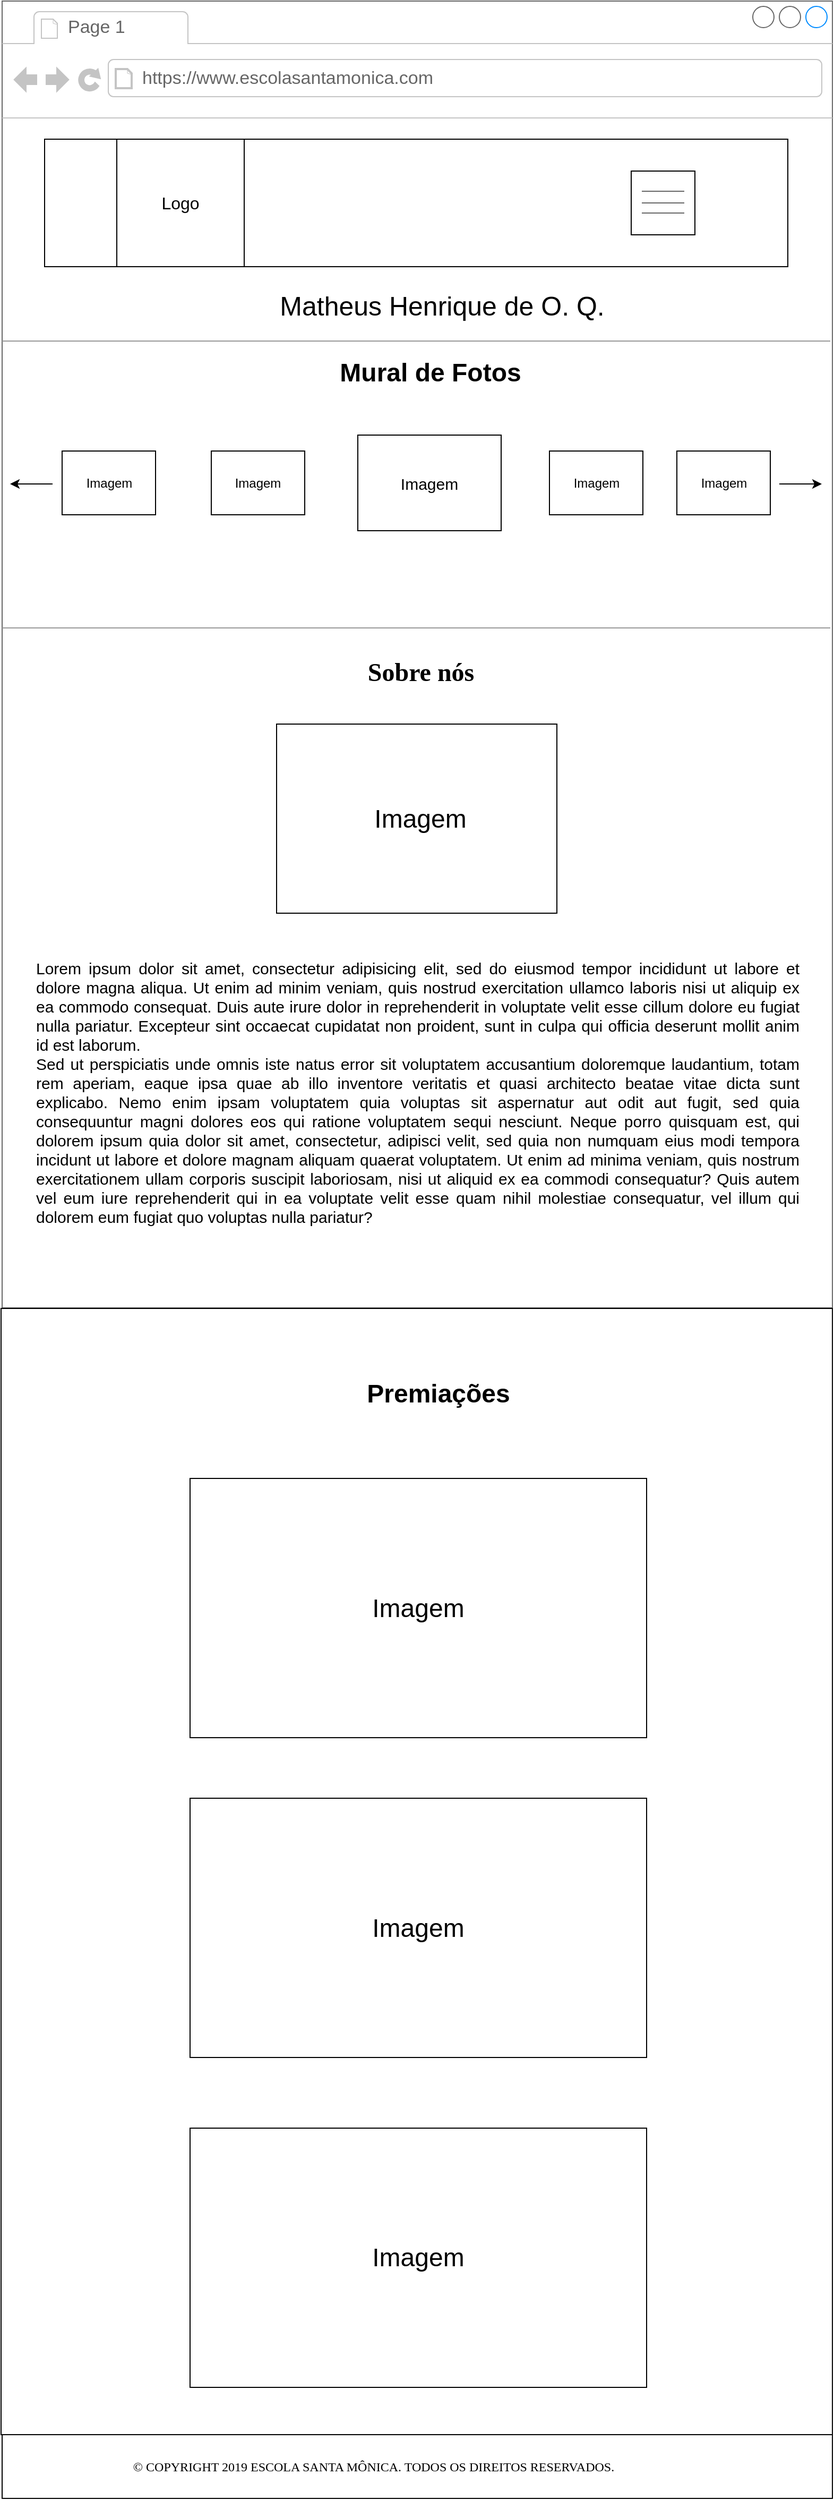<mxfile version="12.2.2" type="device" pages="1"><diagram name="Page-1" id="2cc2dc42-3aac-f2a9-1cec-7a8b7cbee084"><mxGraphModel dx="1197" dy="687" grid="1" gridSize="10" guides="1" tooltips="1" connect="1" arrows="1" fold="1" page="1" pageScale="1" pageWidth="800" pageHeight="1000" background="#ffffff" math="0" shadow="0"><root><mxCell id="0"/><mxCell id="1" parent="0"/><mxCell id="7026571954dc6520-1" value="" style="strokeWidth=1;shadow=0;dashed=0;align=center;html=1;shape=mxgraph.mockup.containers.browserWindow;rSize=0;strokeColor=#666666;mainText=,;recursiveResize=0;rounded=0;labelBackgroundColor=none;fontFamily=Verdana;fontSize=12;fontStyle=0" parent="1" vertex="1"><mxGeometry x="9" y="10" width="782" height="1230" as="geometry"/></mxCell><mxCell id="7026571954dc6520-2" value="Page 1" style="strokeWidth=1;shadow=0;dashed=0;align=center;html=1;shape=mxgraph.mockup.containers.anchor;fontSize=17;fontColor=#666666;align=left;" parent="7026571954dc6520-1" vertex="1"><mxGeometry x="60" y="12" width="110" height="26" as="geometry"/></mxCell><mxCell id="7026571954dc6520-3" value="https://www.escolasantamonica.com" style="strokeWidth=1;shadow=0;dashed=0;align=center;html=1;shape=mxgraph.mockup.containers.anchor;rSize=0;fontSize=17;fontColor=#666666;align=left;" parent="7026571954dc6520-1" vertex="1"><mxGeometry x="130" y="60" width="250" height="26" as="geometry"/></mxCell><mxCell id="7026571954dc6520-15" value="" style="verticalLabelPosition=bottom;shadow=0;dashed=0;align=center;html=1;verticalAlign=top;strokeWidth=1;shape=mxgraph.mockup.markup.line;strokeColor=#999999;rounded=0;labelBackgroundColor=none;fillColor=#ffffff;fontFamily=Verdana;fontSize=12;fontColor=#000000;" parent="7026571954dc6520-1" vertex="1"><mxGeometry y="310" width="780" height="20" as="geometry"/></mxCell><mxCell id="7026571954dc6520-16" value="&lt;b&gt;&lt;font style=&quot;font-size: 24px&quot;&gt;Sobre nós&lt;/font&gt;&lt;/b&gt;" style="text;html=1;points=[];align=center;verticalAlign=top;spacingTop=-4;fontSize=15;fontFamily=Verdana" parent="7026571954dc6520-1" vertex="1"><mxGeometry x="309" y="615" width="170" height="30" as="geometry"/></mxCell><mxCell id="7026571954dc6520-17" value="&lt;div style=&quot;text-align: justify&quot;&gt;&lt;span style=&quot;font-size: 15px&quot;&gt;Lorem ipsum dolor sit amet, consectetur adipisicing elit, sed do eiusmod tempor incididunt ut labore et dolore magna aliqua. Ut enim ad minim veniam, quis nostrud exercitation ullamco laboris nisi ut aliquip ex ea commodo consequat. Duis aute irure dolor in reprehenderit in voluptate velit esse cillum dolore eu fugiat nulla pariatur. Excepteur sint occaecat cupidatat non proident, sunt in culpa qui officia deserunt mollit anim id est laborum.&lt;/span&gt;&lt;/div&gt;&lt;font style=&quot;font-size: 15px&quot;&gt;&lt;div style=&quot;text-align: justify&quot;&gt;&lt;span&gt;Sed ut perspiciatis unde omnis iste natus error sit voluptatem accusantium doloremque laudantium, totam rem aperiam, eaque ipsa quae ab illo inventore veritatis et quasi architecto beatae vitae dicta sunt explicabo. Nemo enim ipsam voluptatem quia voluptas sit aspernatur aut odit aut fugit, sed quia consequuntur magni dolores eos qui ratione voluptatem sequi nesciunt. Neque porro quisquam est, qui dolorem ipsum quia dolor sit amet, consectetur, adipisci velit, sed quia non numquam eius modi tempora incidunt ut labore et dolore magnam aliquam quaerat voluptatem. Ut enim ad minima veniam, quis nostrum exercitationem ullam corporis suscipit laboriosam, nisi ut aliquid ex ea commodi consequatur? Quis autem vel eum iure reprehenderit qui in ea voluptate velit esse quam nihil molestiae consequatur, vel illum qui dolorem eum fugiat quo voluptas nulla pariatur?&lt;/span&gt;&lt;/div&gt;&lt;/font&gt;" style="text;spacingTop=-5;whiteSpace=wrap;html=1;align=left;fontSize=12;fontFamily=Helvetica;fillColor=none;strokeColor=none;rounded=0;shadow=1;labelBackgroundColor=none;" parent="7026571954dc6520-1" vertex="1"><mxGeometry x="30" y="900" width="721" height="270" as="geometry"/></mxCell><mxCell id="7026571954dc6520-21" value="" style="verticalLabelPosition=bottom;shadow=0;dashed=0;align=center;html=1;verticalAlign=top;strokeWidth=1;shape=mxgraph.mockup.markup.line;strokeColor=#999999;rounded=0;labelBackgroundColor=none;fillColor=#ffffff;fontFamily=Verdana;fontSize=12;fontColor=#000000;" parent="7026571954dc6520-1" vertex="1"><mxGeometry y="580" width="780" height="20" as="geometry"/></mxCell><mxCell id="ewFMJKoFP-ZU7OxCMfp1-6" value="" style="rounded=0;whiteSpace=wrap;html=1;" parent="7026571954dc6520-1" vertex="1"><mxGeometry x="40" y="130" width="700" height="120" as="geometry"/></mxCell><mxCell id="ewFMJKoFP-ZU7OxCMfp1-11" value="" style="rounded=0;whiteSpace=wrap;html=1;" parent="7026571954dc6520-1" vertex="1"><mxGeometry x="258.5" y="680.5" width="264" height="178" as="geometry"/></mxCell><mxCell id="ewFMJKoFP-ZU7OxCMfp1-12" value="&lt;font style=&quot;font-size: 24px&quot;&gt;Imagem&lt;/font&gt;" style="text;html=1;strokeColor=none;fillColor=none;align=center;verticalAlign=middle;whiteSpace=wrap;rounded=0;" parent="7026571954dc6520-1" vertex="1"><mxGeometry x="374" y="759.5" width="40" height="20" as="geometry"/></mxCell><mxCell id="ewFMJKoFP-ZU7OxCMfp1-24" value="&lt;span style=&quot;white-space: normal&quot;&gt;&lt;font style=&quot;font-size: 15px&quot;&gt;Imagem&lt;/font&gt;&lt;/span&gt;" style="rounded=0;whiteSpace=wrap;html=1;" parent="7026571954dc6520-1" vertex="1"><mxGeometry x="335" y="408.5" width="135" height="90" as="geometry"/></mxCell><mxCell id="ewFMJKoFP-ZU7OxCMfp1-26" value="Imagem" style="rounded=0;whiteSpace=wrap;html=1;" parent="7026571954dc6520-1" vertex="1"><mxGeometry x="56.5" y="423.5" width="88" height="60" as="geometry"/></mxCell><mxCell id="ewFMJKoFP-ZU7OxCMfp1-64" value="Mural de Fotos" style="text;strokeColor=none;fillColor=none;html=1;fontSize=24;fontStyle=1;verticalAlign=middle;align=center;" parent="7026571954dc6520-1" vertex="1"><mxGeometry x="352.5" y="330" width="100" height="40" as="geometry"/></mxCell><mxCell id="B-znIETnjRWinHoyx3HI-1" value="" style="rounded=0;whiteSpace=wrap;html=1;" parent="7026571954dc6520-1" vertex="1"><mxGeometry x="108" y="130" width="120" height="120" as="geometry"/></mxCell><mxCell id="B-znIETnjRWinHoyx3HI-2" value="&lt;font style=&quot;font-size: 16px&quot;&gt;Logo&lt;/font&gt;" style="text;html=1;strokeColor=none;fillColor=none;align=center;verticalAlign=middle;whiteSpace=wrap;rounded=0;" parent="7026571954dc6520-1" vertex="1"><mxGeometry x="148" y="180" width="40" height="20" as="geometry"/></mxCell><mxCell id="B-znIETnjRWinHoyx3HI-3" value="" style="rounded=0;whiteSpace=wrap;html=1;" parent="7026571954dc6520-1" vertex="1"><mxGeometry x="592.5" y="160" width="60" height="60" as="geometry"/></mxCell><mxCell id="B-znIETnjRWinHoyx3HI-4" value="" style="endArrow=none;html=1;fillColor=#f5f5f5;strokeColor=#666666;" parent="7026571954dc6520-1" edge="1"><mxGeometry width="50" height="50" relative="1" as="geometry"><mxPoint x="602.5" y="179" as="sourcePoint"/><mxPoint x="642.5" y="179" as="targetPoint"/></mxGeometry></mxCell><mxCell id="B-znIETnjRWinHoyx3HI-5" value="" style="endArrow=none;html=1;fillColor=#f5f5f5;strokeColor=#666666;" parent="7026571954dc6520-1" edge="1"><mxGeometry width="50" height="50" relative="1" as="geometry"><mxPoint x="602.5" y="190" as="sourcePoint"/><mxPoint x="642.5" y="190" as="targetPoint"/></mxGeometry></mxCell><mxCell id="B-znIETnjRWinHoyx3HI-6" value="" style="endArrow=none;html=1;fillColor=#f5f5f5;strokeColor=#666666;" parent="7026571954dc6520-1" edge="1"><mxGeometry width="50" height="50" relative="1" as="geometry"><mxPoint x="602.5" y="199.5" as="sourcePoint"/><mxPoint x="642.5" y="199.5" as="targetPoint"/></mxGeometry></mxCell><mxCell id="B-znIETnjRWinHoyx3HI-28" value="Imagem" style="rounded=0;whiteSpace=wrap;html=1;" parent="7026571954dc6520-1" vertex="1"><mxGeometry x="197" y="423.5" width="88" height="60" as="geometry"/></mxCell><mxCell id="B-znIETnjRWinHoyx3HI-49" value="Imagem" style="rounded=0;whiteSpace=wrap;html=1;" parent="7026571954dc6520-1" vertex="1"><mxGeometry x="515.5" y="423.5" width="88" height="60" as="geometry"/></mxCell><mxCell id="B-znIETnjRWinHoyx3HI-50" value="Imagem" style="rounded=0;whiteSpace=wrap;html=1;" parent="7026571954dc6520-1" vertex="1"><mxGeometry x="635.5" y="423.5" width="88" height="60" as="geometry"/></mxCell><mxCell id="B-znIETnjRWinHoyx3HI-51" value="" style="endArrow=classic;html=1;" parent="7026571954dc6520-1" edge="1"><mxGeometry width="50" height="50" relative="1" as="geometry"><mxPoint x="732" y="454.5" as="sourcePoint"/><mxPoint x="772" y="454.5" as="targetPoint"/></mxGeometry></mxCell><mxCell id="B-znIETnjRWinHoyx3HI-52" value="" style="endArrow=classic;html=1;" parent="7026571954dc6520-1" edge="1"><mxGeometry width="50" height="50" relative="1" as="geometry"><mxPoint x="47.5" y="454.5" as="sourcePoint"/><mxPoint x="7.5" y="454.5" as="targetPoint"/></mxGeometry></mxCell><mxCell id="wekxIAGxUGESsp65ot2T-1" value="&lt;font style=&quot;font-size: 25px&quot;&gt;Matheus Henrique de O. Q.&lt;/font&gt;" style="text;html=1;align=center;" parent="7026571954dc6520-1" vertex="1"><mxGeometry x="263.5" y="265" width="301" height="30" as="geometry"/></mxCell><mxCell id="ewFMJKoFP-ZU7OxCMfp1-65" value="" style="rounded=0;whiteSpace=wrap;html=1;" parent="1" vertex="1"><mxGeometry x="8" y="1240.5" width="783" height="1060" as="geometry"/></mxCell><mxCell id="Bn8Y6w_Um3144dJxdNAO-1" value="" style="rounded=0;whiteSpace=wrap;html=1;" parent="1" vertex="1"><mxGeometry x="9" y="2300.5" width="782" height="60" as="geometry"/></mxCell><mxCell id="Bn8Y6w_Um3144dJxdNAO-2" value="&lt;span style=&quot;font-family: &amp;#34;londrina solid&amp;#34; , cursive ; text-transform: uppercase ; background-color: rgb(255 , 255 , 255)&quot;&gt;© COPYRIGHT 2019 ESCOLA SANTA MÔNICA. TODOS OS DIREITOS RESERVADOS.&lt;/span&gt;" style="text;html=1;strokeColor=none;fillColor=none;align=center;verticalAlign=middle;whiteSpace=wrap;rounded=0;" parent="1" vertex="1"><mxGeometry x="67.5" y="2320.5" width="582" height="20" as="geometry"/></mxCell><mxCell id="WnUUikaGUWt8XmYuQebU-5" value="&lt;font style=&quot;font-size: 24px&quot;&gt;&lt;b&gt;Premiações&lt;/b&gt;&lt;/font&gt;" style="text;html=1;strokeColor=none;fillColor=none;align=center;verticalAlign=middle;whiteSpace=wrap;rounded=0;" parent="1" vertex="1"><mxGeometry x="399.5" y="1310.5" width="40" height="20" as="geometry"/></mxCell><mxCell id="WnUUikaGUWt8XmYuQebU-6" value="&lt;font style=&quot;font-size: 24px&quot;&gt;Imagem&lt;/font&gt;" style="rounded=0;whiteSpace=wrap;html=1;" parent="1" vertex="1"><mxGeometry x="186" y="1400.5" width="430" height="244" as="geometry"/></mxCell><mxCell id="B-znIETnjRWinHoyx3HI-55" value="&lt;font style=&quot;font-size: 24px&quot;&gt;Imagem&lt;/font&gt;" style="rounded=0;whiteSpace=wrap;html=1;" parent="1" vertex="1"><mxGeometry x="186" y="2012" width="430" height="244" as="geometry"/></mxCell><mxCell id="B-znIETnjRWinHoyx3HI-56" value="&lt;font style=&quot;font-size: 24px&quot;&gt;Imagem&lt;/font&gt;" style="rounded=0;whiteSpace=wrap;html=1;" parent="1" vertex="1"><mxGeometry x="186" y="1701.5" width="430" height="244" as="geometry"/></mxCell></root></mxGraphModel></diagram></mxfile>